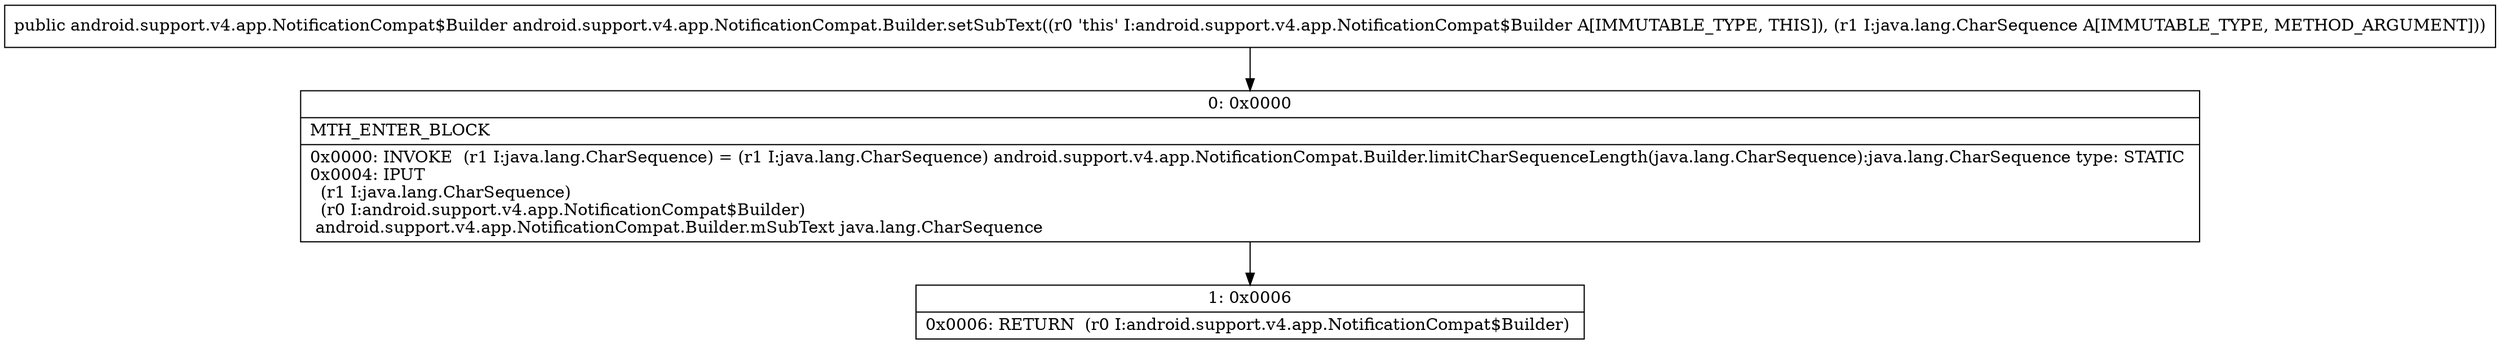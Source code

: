 digraph "CFG forandroid.support.v4.app.NotificationCompat.Builder.setSubText(Ljava\/lang\/CharSequence;)Landroid\/support\/v4\/app\/NotificationCompat$Builder;" {
Node_0 [shape=record,label="{0\:\ 0x0000|MTH_ENTER_BLOCK\l|0x0000: INVOKE  (r1 I:java.lang.CharSequence) = (r1 I:java.lang.CharSequence) android.support.v4.app.NotificationCompat.Builder.limitCharSequenceLength(java.lang.CharSequence):java.lang.CharSequence type: STATIC \l0x0004: IPUT  \l  (r1 I:java.lang.CharSequence)\l  (r0 I:android.support.v4.app.NotificationCompat$Builder)\l android.support.v4.app.NotificationCompat.Builder.mSubText java.lang.CharSequence \l}"];
Node_1 [shape=record,label="{1\:\ 0x0006|0x0006: RETURN  (r0 I:android.support.v4.app.NotificationCompat$Builder) \l}"];
MethodNode[shape=record,label="{public android.support.v4.app.NotificationCompat$Builder android.support.v4.app.NotificationCompat.Builder.setSubText((r0 'this' I:android.support.v4.app.NotificationCompat$Builder A[IMMUTABLE_TYPE, THIS]), (r1 I:java.lang.CharSequence A[IMMUTABLE_TYPE, METHOD_ARGUMENT])) }"];
MethodNode -> Node_0;
Node_0 -> Node_1;
}

